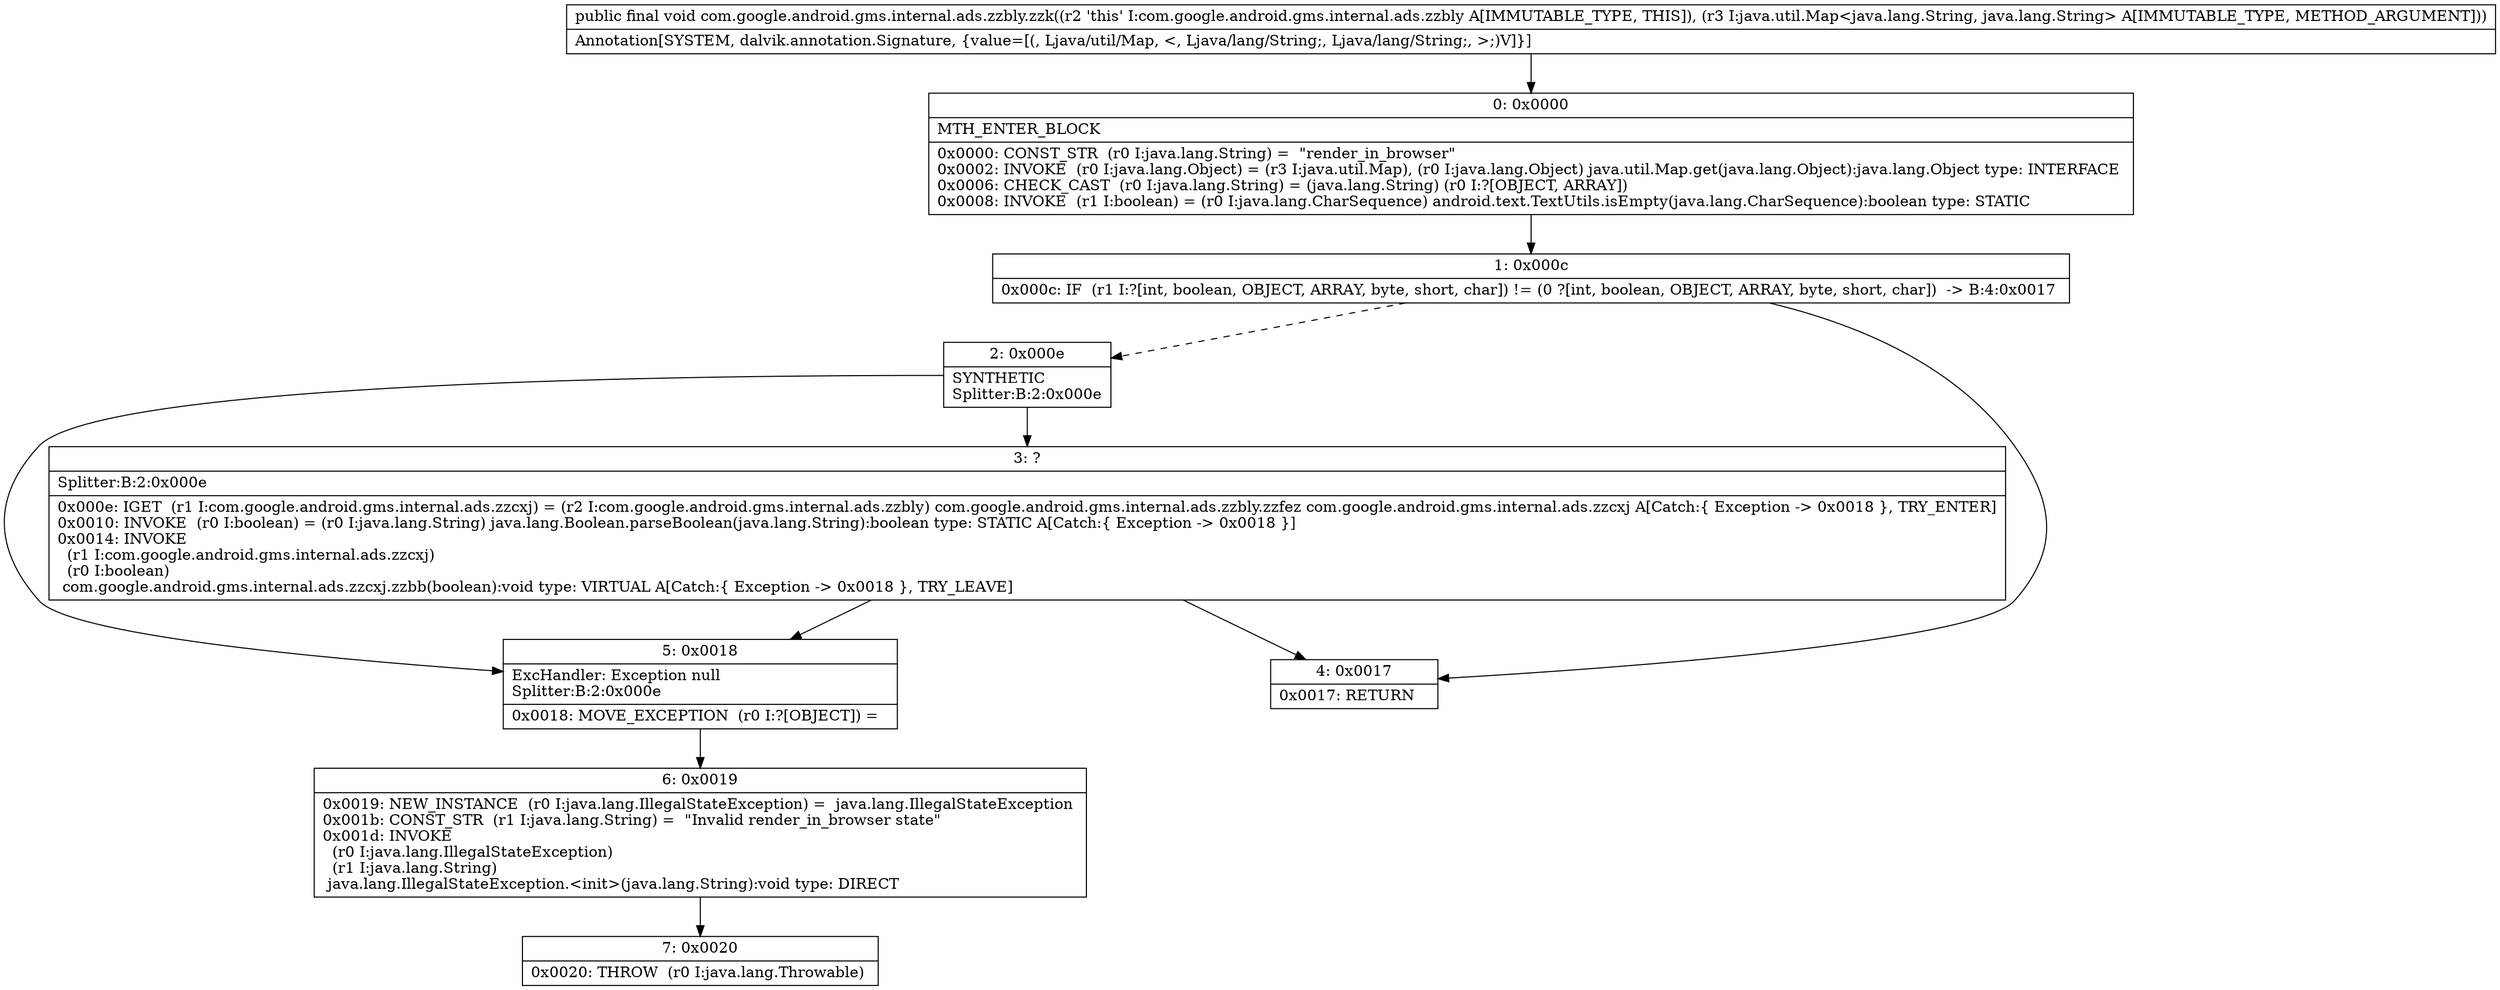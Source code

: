 digraph "CFG forcom.google.android.gms.internal.ads.zzbly.zzk(Ljava\/util\/Map;)V" {
Node_0 [shape=record,label="{0\:\ 0x0000|MTH_ENTER_BLOCK\l|0x0000: CONST_STR  (r0 I:java.lang.String) =  \"render_in_browser\" \l0x0002: INVOKE  (r0 I:java.lang.Object) = (r3 I:java.util.Map), (r0 I:java.lang.Object) java.util.Map.get(java.lang.Object):java.lang.Object type: INTERFACE \l0x0006: CHECK_CAST  (r0 I:java.lang.String) = (java.lang.String) (r0 I:?[OBJECT, ARRAY]) \l0x0008: INVOKE  (r1 I:boolean) = (r0 I:java.lang.CharSequence) android.text.TextUtils.isEmpty(java.lang.CharSequence):boolean type: STATIC \l}"];
Node_1 [shape=record,label="{1\:\ 0x000c|0x000c: IF  (r1 I:?[int, boolean, OBJECT, ARRAY, byte, short, char]) != (0 ?[int, boolean, OBJECT, ARRAY, byte, short, char])  \-\> B:4:0x0017 \l}"];
Node_2 [shape=record,label="{2\:\ 0x000e|SYNTHETIC\lSplitter:B:2:0x000e\l}"];
Node_3 [shape=record,label="{3\:\ ?|Splitter:B:2:0x000e\l|0x000e: IGET  (r1 I:com.google.android.gms.internal.ads.zzcxj) = (r2 I:com.google.android.gms.internal.ads.zzbly) com.google.android.gms.internal.ads.zzbly.zzfez com.google.android.gms.internal.ads.zzcxj A[Catch:\{ Exception \-\> 0x0018 \}, TRY_ENTER]\l0x0010: INVOKE  (r0 I:boolean) = (r0 I:java.lang.String) java.lang.Boolean.parseBoolean(java.lang.String):boolean type: STATIC A[Catch:\{ Exception \-\> 0x0018 \}]\l0x0014: INVOKE  \l  (r1 I:com.google.android.gms.internal.ads.zzcxj)\l  (r0 I:boolean)\l com.google.android.gms.internal.ads.zzcxj.zzbb(boolean):void type: VIRTUAL A[Catch:\{ Exception \-\> 0x0018 \}, TRY_LEAVE]\l}"];
Node_4 [shape=record,label="{4\:\ 0x0017|0x0017: RETURN   \l}"];
Node_5 [shape=record,label="{5\:\ 0x0018|ExcHandler: Exception null\lSplitter:B:2:0x000e\l|0x0018: MOVE_EXCEPTION  (r0 I:?[OBJECT]) =  \l}"];
Node_6 [shape=record,label="{6\:\ 0x0019|0x0019: NEW_INSTANCE  (r0 I:java.lang.IllegalStateException) =  java.lang.IllegalStateException \l0x001b: CONST_STR  (r1 I:java.lang.String) =  \"Invalid render_in_browser state\" \l0x001d: INVOKE  \l  (r0 I:java.lang.IllegalStateException)\l  (r1 I:java.lang.String)\l java.lang.IllegalStateException.\<init\>(java.lang.String):void type: DIRECT \l}"];
Node_7 [shape=record,label="{7\:\ 0x0020|0x0020: THROW  (r0 I:java.lang.Throwable) \l}"];
MethodNode[shape=record,label="{public final void com.google.android.gms.internal.ads.zzbly.zzk((r2 'this' I:com.google.android.gms.internal.ads.zzbly A[IMMUTABLE_TYPE, THIS]), (r3 I:java.util.Map\<java.lang.String, java.lang.String\> A[IMMUTABLE_TYPE, METHOD_ARGUMENT]))  | Annotation[SYSTEM, dalvik.annotation.Signature, \{value=[(, Ljava\/util\/Map, \<, Ljava\/lang\/String;, Ljava\/lang\/String;, \>;)V]\}]\l}"];
MethodNode -> Node_0;
Node_0 -> Node_1;
Node_1 -> Node_2[style=dashed];
Node_1 -> Node_4;
Node_2 -> Node_3;
Node_2 -> Node_5;
Node_3 -> Node_4;
Node_3 -> Node_5;
Node_5 -> Node_6;
Node_6 -> Node_7;
}

